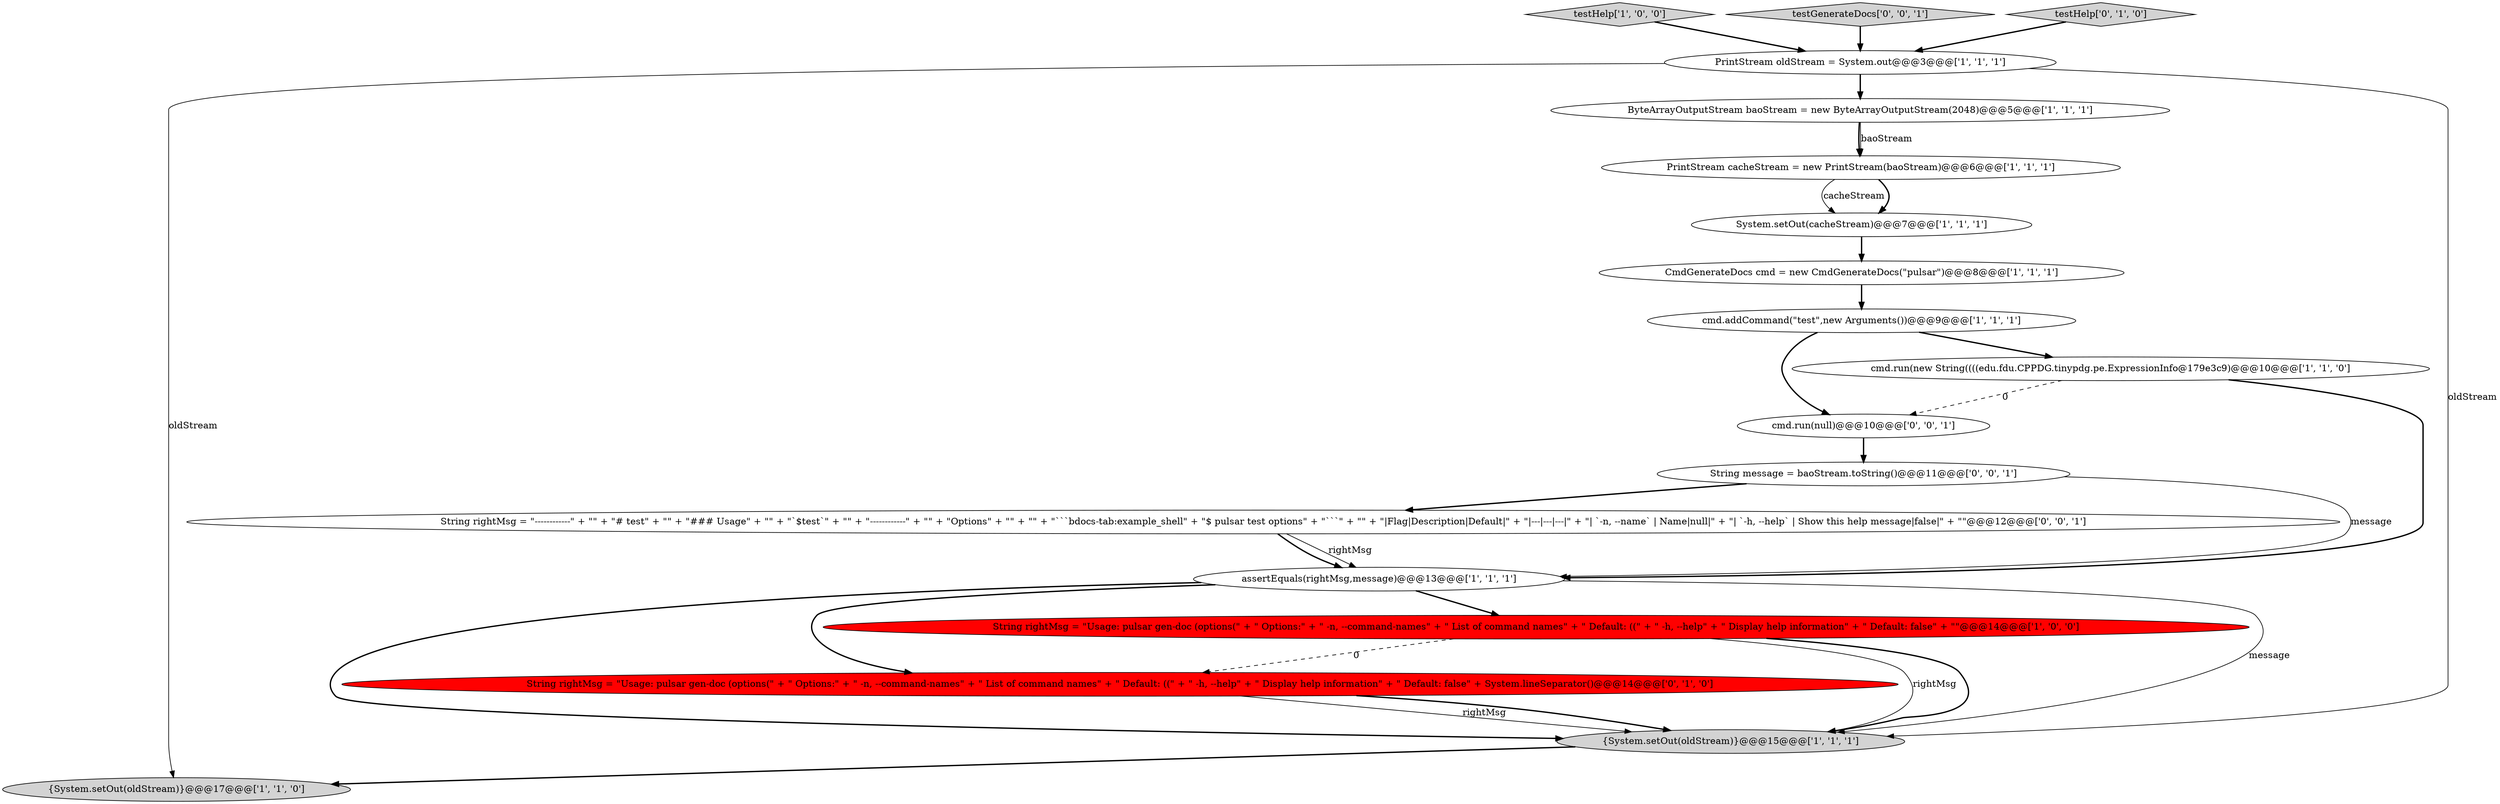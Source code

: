 digraph {
1 [style = filled, label = "testHelp['1', '0', '0']", fillcolor = lightgray, shape = diamond image = "AAA0AAABBB1BBB"];
4 [style = filled, label = "String rightMsg = \"Usage: pulsar gen-doc (options(\" + \" Options:\" + \" -n, --command-names\" + \" List of command names\" + \" Default: ((\" + \" -h, --help\" + \" Display help information\" + \" Default: false\" + \"\"@@@14@@@['1', '0', '0']", fillcolor = red, shape = ellipse image = "AAA1AAABBB1BBB"];
0 [style = filled, label = "PrintStream oldStream = System.out@@@3@@@['1', '1', '1']", fillcolor = white, shape = ellipse image = "AAA0AAABBB1BBB"];
15 [style = filled, label = "String message = baoStream.toString()@@@11@@@['0', '0', '1']", fillcolor = white, shape = ellipse image = "AAA0AAABBB3BBB"];
17 [style = filled, label = "testGenerateDocs['0', '0', '1']", fillcolor = lightgray, shape = diamond image = "AAA0AAABBB3BBB"];
10 [style = filled, label = "System.setOut(cacheStream)@@@7@@@['1', '1', '1']", fillcolor = white, shape = ellipse image = "AAA0AAABBB1BBB"];
5 [style = filled, label = "{System.setOut(oldStream)}@@@15@@@['1', '1', '1']", fillcolor = lightgray, shape = ellipse image = "AAA0AAABBB1BBB"];
7 [style = filled, label = "cmd.run(new String((((edu.fdu.CPPDG.tinypdg.pe.ExpressionInfo@179e3c9)@@@10@@@['1', '1', '0']", fillcolor = white, shape = ellipse image = "AAA0AAABBB1BBB"];
9 [style = filled, label = "assertEquals(rightMsg,message)@@@13@@@['1', '1', '1']", fillcolor = white, shape = ellipse image = "AAA0AAABBB1BBB"];
12 [style = filled, label = "testHelp['0', '1', '0']", fillcolor = lightgray, shape = diamond image = "AAA0AAABBB2BBB"];
6 [style = filled, label = "{System.setOut(oldStream)}@@@17@@@['1', '1', '0']", fillcolor = lightgray, shape = ellipse image = "AAA0AAABBB1BBB"];
11 [style = filled, label = "cmd.addCommand(\"test\",new Arguments())@@@9@@@['1', '1', '1']", fillcolor = white, shape = ellipse image = "AAA0AAABBB1BBB"];
14 [style = filled, label = "String rightMsg = \"------------\" + \"\" + \"# test\" + \"\" + \"### Usage\" + \"\" + \"`$test`\" + \"\" + \"------------\" + \"\" + \"Options\" + \"\" + \"\" + \"```bdocs-tab:example_shell\" + \"$ pulsar test options\" + \"```\" + \"\" + \"|Flag|Description|Default|\" + \"|---|---|---|\" + \"| `-n, --name` | Name|null|\" + \"| `-h, --help` | Show this help message|false|\" + \"\"@@@12@@@['0', '0', '1']", fillcolor = white, shape = ellipse image = "AAA0AAABBB3BBB"];
3 [style = filled, label = "CmdGenerateDocs cmd = new CmdGenerateDocs(\"pulsar\")@@@8@@@['1', '1', '1']", fillcolor = white, shape = ellipse image = "AAA0AAABBB1BBB"];
16 [style = filled, label = "cmd.run(null)@@@10@@@['0', '0', '1']", fillcolor = white, shape = ellipse image = "AAA0AAABBB3BBB"];
2 [style = filled, label = "PrintStream cacheStream = new PrintStream(baoStream)@@@6@@@['1', '1', '1']", fillcolor = white, shape = ellipse image = "AAA0AAABBB1BBB"];
13 [style = filled, label = "String rightMsg = \"Usage: pulsar gen-doc (options(\" + \" Options:\" + \" -n, --command-names\" + \" List of command names\" + \" Default: ((\" + \" -h, --help\" + \" Display help information\" + \" Default: false\" + System.lineSeparator()@@@14@@@['0', '1', '0']", fillcolor = red, shape = ellipse image = "AAA1AAABBB2BBB"];
8 [style = filled, label = "ByteArrayOutputStream baoStream = new ByteArrayOutputStream(2048)@@@5@@@['1', '1', '1']", fillcolor = white, shape = ellipse image = "AAA0AAABBB1BBB"];
11->16 [style = bold, label=""];
16->15 [style = bold, label=""];
15->14 [style = bold, label=""];
7->16 [style = dashed, label="0"];
9->4 [style = bold, label=""];
0->5 [style = solid, label="oldStream"];
3->11 [style = bold, label=""];
10->3 [style = bold, label=""];
1->0 [style = bold, label=""];
13->5 [style = solid, label="rightMsg"];
15->9 [style = solid, label="message"];
14->9 [style = solid, label="rightMsg"];
2->10 [style = bold, label=""];
12->0 [style = bold, label=""];
8->2 [style = solid, label="baoStream"];
7->9 [style = bold, label=""];
0->6 [style = solid, label="oldStream"];
17->0 [style = bold, label=""];
5->6 [style = bold, label=""];
8->2 [style = bold, label=""];
9->5 [style = solid, label="message"];
0->8 [style = bold, label=""];
13->5 [style = bold, label=""];
9->5 [style = bold, label=""];
14->9 [style = bold, label=""];
4->5 [style = solid, label="rightMsg"];
2->10 [style = solid, label="cacheStream"];
4->13 [style = dashed, label="0"];
4->5 [style = bold, label=""];
11->7 [style = bold, label=""];
9->13 [style = bold, label=""];
}
